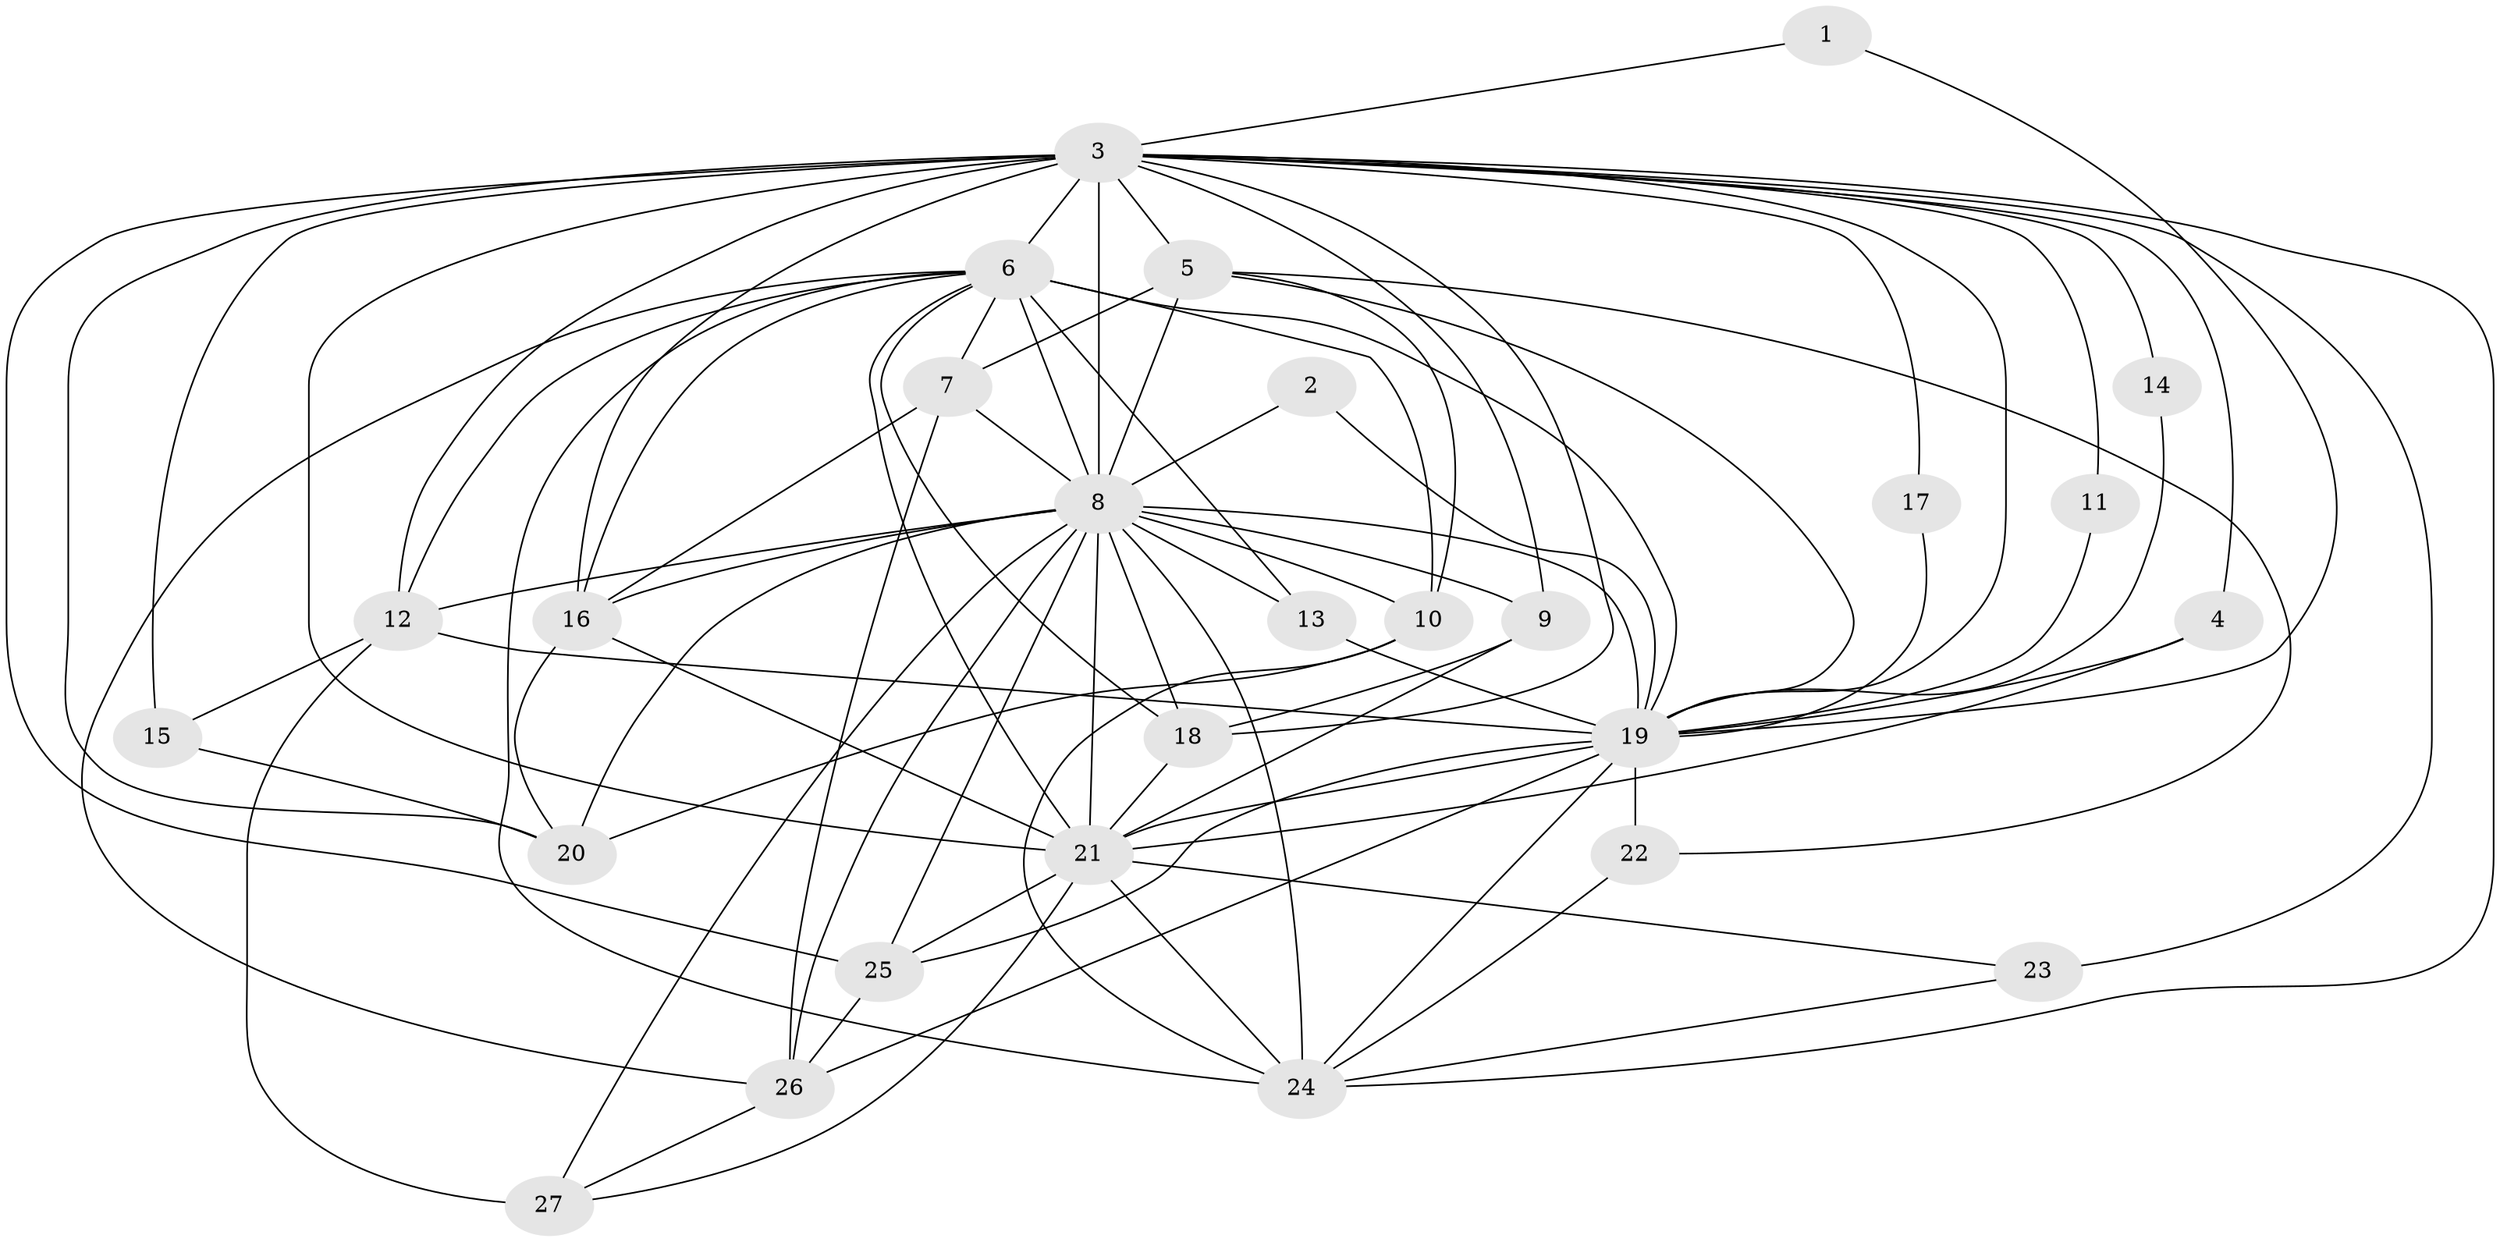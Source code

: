 // original degree distribution, {26: 0.011235955056179775, 14: 0.02247191011235955, 19: 0.011235955056179775, 21: 0.011235955056179775, 20: 0.011235955056179775, 29: 0.011235955056179775, 17: 0.033707865168539325, 2: 0.5730337078651685, 5: 0.0449438202247191, 4: 0.10112359550561797, 6: 0.033707865168539325, 3: 0.1348314606741573}
// Generated by graph-tools (version 1.1) at 2025/36/03/04/25 23:36:25]
// undirected, 27 vertices, 84 edges
graph export_dot {
  node [color=gray90,style=filled];
  1;
  2;
  3;
  4;
  5;
  6;
  7;
  8;
  9;
  10;
  11;
  12;
  13;
  14;
  15;
  16;
  17;
  18;
  19;
  20;
  21;
  22;
  23;
  24;
  25;
  26;
  27;
  1 -- 3 [weight=1.0];
  1 -- 19 [weight=1.0];
  2 -- 8 [weight=2.0];
  2 -- 19 [weight=1.0];
  3 -- 4 [weight=1.0];
  3 -- 5 [weight=2.0];
  3 -- 6 [weight=4.0];
  3 -- 8 [weight=6.0];
  3 -- 9 [weight=1.0];
  3 -- 11 [weight=1.0];
  3 -- 12 [weight=1.0];
  3 -- 14 [weight=1.0];
  3 -- 15 [weight=1.0];
  3 -- 16 [weight=2.0];
  3 -- 17 [weight=1.0];
  3 -- 18 [weight=1.0];
  3 -- 19 [weight=2.0];
  3 -- 20 [weight=1.0];
  3 -- 21 [weight=5.0];
  3 -- 23 [weight=2.0];
  3 -- 24 [weight=3.0];
  3 -- 25 [weight=1.0];
  4 -- 19 [weight=1.0];
  4 -- 21 [weight=1.0];
  5 -- 7 [weight=1.0];
  5 -- 8 [weight=3.0];
  5 -- 10 [weight=2.0];
  5 -- 19 [weight=1.0];
  5 -- 22 [weight=1.0];
  6 -- 7 [weight=1.0];
  6 -- 8 [weight=4.0];
  6 -- 10 [weight=1.0];
  6 -- 12 [weight=1.0];
  6 -- 13 [weight=1.0];
  6 -- 16 [weight=1.0];
  6 -- 18 [weight=1.0];
  6 -- 19 [weight=2.0];
  6 -- 21 [weight=3.0];
  6 -- 24 [weight=2.0];
  6 -- 26 [weight=1.0];
  7 -- 8 [weight=1.0];
  7 -- 16 [weight=1.0];
  7 -- 26 [weight=1.0];
  8 -- 9 [weight=1.0];
  8 -- 10 [weight=1.0];
  8 -- 12 [weight=2.0];
  8 -- 13 [weight=1.0];
  8 -- 16 [weight=2.0];
  8 -- 18 [weight=1.0];
  8 -- 19 [weight=5.0];
  8 -- 20 [weight=2.0];
  8 -- 21 [weight=6.0];
  8 -- 24 [weight=4.0];
  8 -- 25 [weight=1.0];
  8 -- 26 [weight=2.0];
  8 -- 27 [weight=1.0];
  9 -- 18 [weight=1.0];
  9 -- 21 [weight=1.0];
  10 -- 20 [weight=1.0];
  10 -- 24 [weight=1.0];
  11 -- 19 [weight=1.0];
  12 -- 15 [weight=1.0];
  12 -- 19 [weight=1.0];
  12 -- 27 [weight=1.0];
  13 -- 19 [weight=2.0];
  14 -- 19 [weight=1.0];
  15 -- 20 [weight=1.0];
  16 -- 20 [weight=1.0];
  16 -- 21 [weight=1.0];
  17 -- 19 [weight=1.0];
  18 -- 21 [weight=1.0];
  19 -- 21 [weight=4.0];
  19 -- 22 [weight=1.0];
  19 -- 24 [weight=3.0];
  19 -- 25 [weight=1.0];
  19 -- 26 [weight=1.0];
  21 -- 23 [weight=1.0];
  21 -- 24 [weight=2.0];
  21 -- 25 [weight=1.0];
  21 -- 27 [weight=1.0];
  22 -- 24 [weight=1.0];
  23 -- 24 [weight=1.0];
  25 -- 26 [weight=1.0];
  26 -- 27 [weight=1.0];
}
